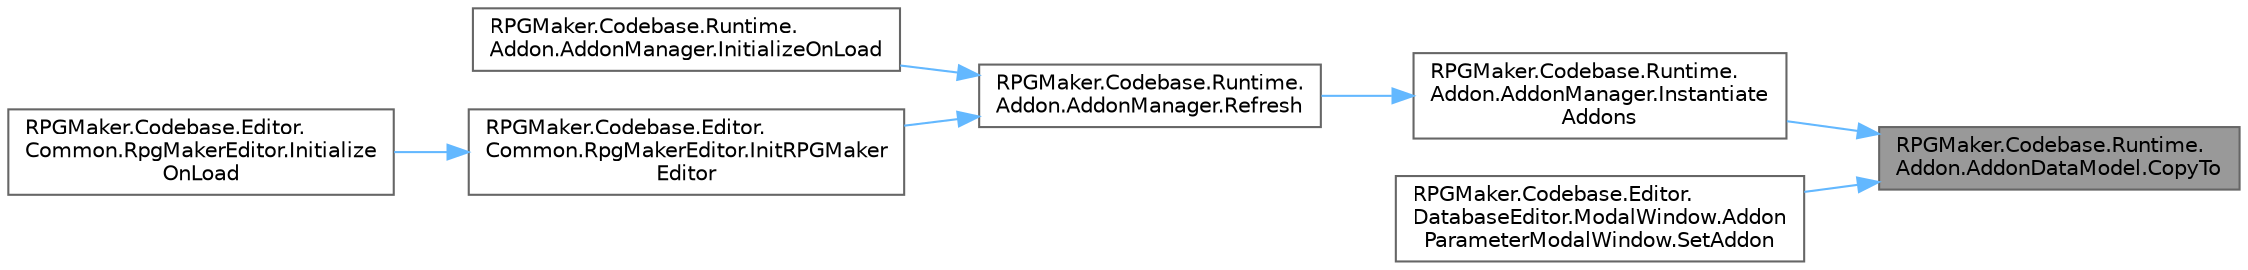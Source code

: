 digraph "RPGMaker.Codebase.Runtime.Addon.AddonDataModel.CopyTo"
{
 // LATEX_PDF_SIZE
  bgcolor="transparent";
  edge [fontname=Helvetica,fontsize=10,labelfontname=Helvetica,labelfontsize=10];
  node [fontname=Helvetica,fontsize=10,shape=box,height=0.2,width=0.4];
  rankdir="RL";
  Node1 [id="Node000001",label="RPGMaker.Codebase.Runtime.\lAddon.AddonDataModel.CopyTo",height=0.2,width=0.4,color="gray40", fillcolor="grey60", style="filled", fontcolor="black",tooltip="😁 このオブジェクトの内容を、指定の引数へ上書き"];
  Node1 -> Node2 [id="edge1_Node000001_Node000002",dir="back",color="steelblue1",style="solid",tooltip=" "];
  Node2 [id="Node000002",label="RPGMaker.Codebase.Runtime.\lAddon.AddonManager.Instantiate\lAddons",height=0.2,width=0.4,color="grey40", fillcolor="white", style="filled",URL="$d4/df3/class_r_p_g_maker_1_1_codebase_1_1_runtime_1_1_addon_1_1_addon_manager.html#a0f5e13aed7f703b705cd3d40aa5858a7",tooltip="😁 アドオンの実体化"];
  Node2 -> Node3 [id="edge2_Node000002_Node000003",dir="back",color="steelblue1",style="solid",tooltip=" "];
  Node3 [id="Node000003",label="RPGMaker.Codebase.Runtime.\lAddon.AddonManager.Refresh",height=0.2,width=0.4,color="grey40", fillcolor="white", style="filled",URL="$d4/df3/class_r_p_g_maker_1_1_codebase_1_1_runtime_1_1_addon_1_1_addon_manager.html#afae97ba7405636d4468020e80ddf020e",tooltip="😁 Reload and initialize Add-ons."];
  Node3 -> Node4 [id="edge3_Node000003_Node000004",dir="back",color="steelblue1",style="solid",tooltip=" "];
  Node4 [id="Node000004",label="RPGMaker.Codebase.Runtime.\lAddon.AddonManager.InitializeOnLoad",height=0.2,width=0.4,color="grey40", fillcolor="white", style="filled",URL="$d4/df3/class_r_p_g_maker_1_1_codebase_1_1_runtime_1_1_addon_1_1_addon_manager.html#a0b7a6ce4a3bb00076bcd41aef7e28787",tooltip="😁 ロード時初期化"];
  Node3 -> Node5 [id="edge4_Node000003_Node000005",dir="back",color="steelblue1",style="solid",tooltip=" "];
  Node5 [id="Node000005",label="RPGMaker.Codebase.Editor.\lCommon.RpgMakerEditor.InitRPGMaker\lEditor",height=0.2,width=0.4,color="grey40", fillcolor="white", style="filled",URL="$d9/d53/class_r_p_g_maker_1_1_codebase_1_1_editor_1_1_common_1_1_rpg_maker_editor.html#addf49cd1d80f9d52a8ed4aea8adc512d",tooltip="😁 ＲＰＧメーカー・エディター初期化"];
  Node5 -> Node6 [id="edge5_Node000005_Node000006",dir="back",color="steelblue1",style="solid",tooltip=" "];
  Node6 [id="Node000006",label="RPGMaker.Codebase.Editor.\lCommon.RpgMakerEditor.Initialize\lOnLoad",height=0.2,width=0.4,color="grey40", fillcolor="white", style="filled",URL="$d9/d53/class_r_p_g_maker_1_1_codebase_1_1_editor_1_1_common_1_1_rpg_maker_editor.html#ae2daf57e53a85da4278ab9fd65469074",tooltip="😁 Unity Editor 起ち上げ時の処理"];
  Node1 -> Node7 [id="edge6_Node000001_Node000007",dir="back",color="steelblue1",style="solid",tooltip=" "];
  Node7 [id="Node000007",label="RPGMaker.Codebase.Editor.\lDatabaseEditor.ModalWindow.Addon\lParameterModalWindow.SetAddon",height=0.2,width=0.4,color="grey40", fillcolor="white", style="filled",URL="$de/d91/class_r_p_g_maker_1_1_codebase_1_1_editor_1_1_database_editor_1_1_modal_window_1_1_addon_parameter_modal_window.html#afc35021314476724ef420f6c8317c41b",tooltip="😁 アドオン設定"];
}
